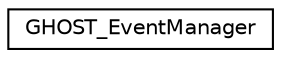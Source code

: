 digraph G
{
  edge [fontname="Helvetica",fontsize="10",labelfontname="Helvetica",labelfontsize="10"];
  node [fontname="Helvetica",fontsize="10",shape=record];
  rankdir=LR;
  Node1 [label="GHOST_EventManager",height=0.2,width=0.4,color="black", fillcolor="white", style="filled",URL="$dc/d6f/classGHOST__EventManager.html"];
}
